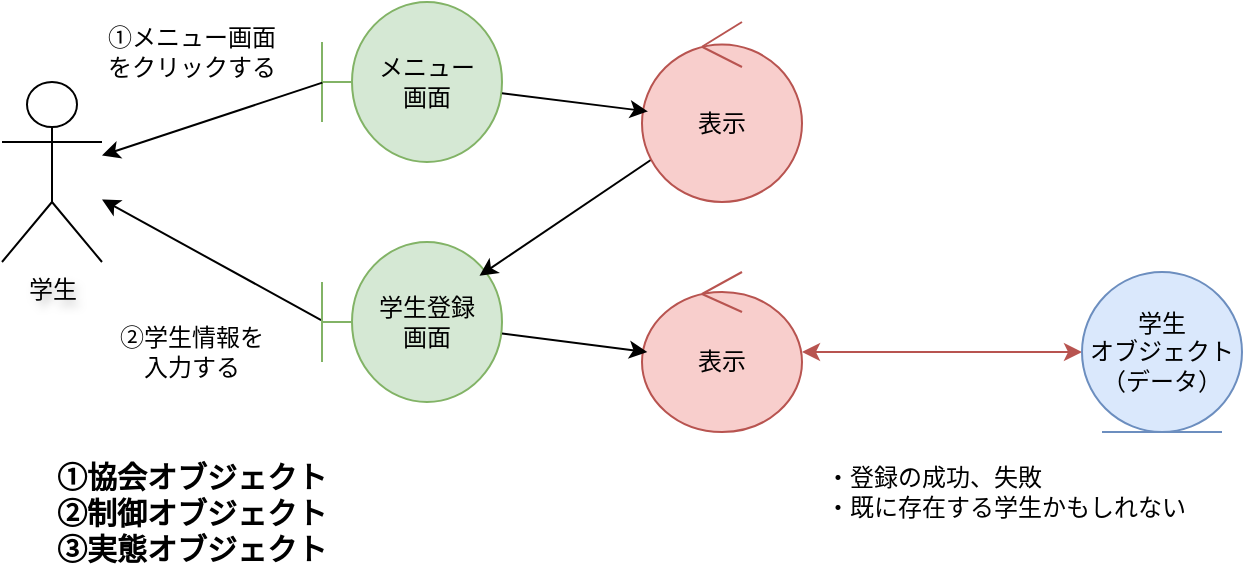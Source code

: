 <mxfile version="28.1.2">
  <diagram id="HSAGDHfYZZ9B9odIL1NB" name="ページ1">
    <mxGraphModel dx="786" dy="516" grid="1" gridSize="10" guides="1" tooltips="1" connect="1" arrows="1" fold="1" page="1" pageScale="1" pageWidth="827" pageHeight="1169" math="0" shadow="0">
      <root>
        <mxCell id="0" />
        <mxCell id="1" parent="0" />
        <mxCell id="L5Df6_gAdY2cinXBBK4M-7" style="rounded=0;orthogonalLoop=1;jettySize=auto;html=1;exitX=-0.005;exitY=0.488;exitDx=0;exitDy=0;exitPerimeter=0;" edge="1" parent="1" source="L5Df6_gAdY2cinXBBK4M-5" target="L5Df6_gAdY2cinXBBK4M-3">
          <mxGeometry relative="1" as="geometry" />
        </mxCell>
        <mxCell id="L5Df6_gAdY2cinXBBK4M-3" value="学生" style="shape=umlActor;verticalLabelPosition=bottom;verticalAlign=top;html=1;direction=east;horizontal=1;rotation=0;labelPosition=center;align=center;textShadow=1;" vertex="1" parent="1">
          <mxGeometry x="30" y="210" width="50" height="90" as="geometry" />
        </mxCell>
        <mxCell id="L5Df6_gAdY2cinXBBK4M-4" value="メニュー&lt;div&gt;画面&lt;/div&gt;" style="shape=umlBoundary;whiteSpace=wrap;html=1;fillColor=#d5e8d4;strokeColor=#82b366;" vertex="1" parent="1">
          <mxGeometry x="190" y="170" width="90" height="80" as="geometry" />
        </mxCell>
        <mxCell id="L5Df6_gAdY2cinXBBK4M-5" value="学生登録&lt;div&gt;画面&lt;/div&gt;" style="shape=umlBoundary;whiteSpace=wrap;html=1;fillColor=#d5e8d4;strokeColor=#82b366;" vertex="1" parent="1">
          <mxGeometry x="190" y="290" width="90" height="80" as="geometry" />
        </mxCell>
        <mxCell id="L5Df6_gAdY2cinXBBK4M-6" style="rounded=0;orthogonalLoop=1;jettySize=auto;html=1;exitX=0.002;exitY=0.504;exitDx=0;exitDy=0;exitPerimeter=0;" edge="1" parent="1" source="L5Df6_gAdY2cinXBBK4M-4" target="L5Df6_gAdY2cinXBBK4M-3">
          <mxGeometry relative="1" as="geometry" />
        </mxCell>
        <mxCell id="L5Df6_gAdY2cinXBBK4M-8" value="①メニュー画面をクリックする" style="text;strokeColor=none;align=center;fillColor=none;html=1;verticalAlign=middle;whiteSpace=wrap;rounded=0;" vertex="1" parent="1">
          <mxGeometry x="80" y="180" width="90" height="30" as="geometry" />
        </mxCell>
        <mxCell id="L5Df6_gAdY2cinXBBK4M-9" value="②学生情報を&lt;div&gt;入力する&lt;/div&gt;" style="text;strokeColor=none;align=center;fillColor=none;html=1;verticalAlign=middle;whiteSpace=wrap;rounded=0;" vertex="1" parent="1">
          <mxGeometry x="80" y="330" width="90" height="30" as="geometry" />
        </mxCell>
        <mxCell id="L5Df6_gAdY2cinXBBK4M-12" style="rounded=0;orthogonalLoop=1;jettySize=auto;html=1;entryX=0.875;entryY=0.211;entryDx=0;entryDy=0;entryPerimeter=0;" edge="1" parent="1" source="L5Df6_gAdY2cinXBBK4M-10" target="L5Df6_gAdY2cinXBBK4M-5">
          <mxGeometry relative="1" as="geometry">
            <mxPoint x="370" y="310" as="targetPoint" />
          </mxGeometry>
        </mxCell>
        <mxCell id="L5Df6_gAdY2cinXBBK4M-10" value="表示" style="ellipse;shape=umlControl;whiteSpace=wrap;html=1;fillColor=#f8cecc;strokeColor=#b85450;" vertex="1" parent="1">
          <mxGeometry x="350" y="180" width="80" height="90" as="geometry" />
        </mxCell>
        <mxCell id="L5Df6_gAdY2cinXBBK4M-11" style="rounded=0;orthogonalLoop=1;jettySize=auto;html=1;entryX=0.037;entryY=0.497;entryDx=0;entryDy=0;entryPerimeter=0;" edge="1" parent="1" source="L5Df6_gAdY2cinXBBK4M-4" target="L5Df6_gAdY2cinXBBK4M-10">
          <mxGeometry relative="1" as="geometry" />
        </mxCell>
        <mxCell id="L5Df6_gAdY2cinXBBK4M-13" value="表示" style="ellipse;shape=umlControl;whiteSpace=wrap;html=1;fillColor=#f8cecc;strokeColor=#b85450;" vertex="1" parent="1">
          <mxGeometry x="350" y="305" width="80" height="80" as="geometry" />
        </mxCell>
        <mxCell id="L5Df6_gAdY2cinXBBK4M-14" style="rounded=0;orthogonalLoop=1;jettySize=auto;html=1;entryX=0.033;entryY=0.5;entryDx=0;entryDy=0;entryPerimeter=0;" edge="1" parent="1" source="L5Df6_gAdY2cinXBBK4M-5" target="L5Df6_gAdY2cinXBBK4M-13">
          <mxGeometry relative="1" as="geometry" />
        </mxCell>
        <mxCell id="L5Df6_gAdY2cinXBBK4M-16" style="rounded=0;orthogonalLoop=1;jettySize=auto;html=1;startArrow=classic;startFill=1;fontColor=default;labelBorderColor=none;fillColor=#f8cecc;strokeColor=#b85450;" edge="1" parent="1" source="L5Df6_gAdY2cinXBBK4M-15" target="L5Df6_gAdY2cinXBBK4M-13">
          <mxGeometry relative="1" as="geometry" />
        </mxCell>
        <mxCell id="L5Df6_gAdY2cinXBBK4M-15" value="学生&lt;div&gt;オブジェクト&lt;/div&gt;&lt;div&gt;（データ）&lt;/div&gt;" style="ellipse;shape=umlEntity;whiteSpace=wrap;html=1;fillColor=#dae8fc;strokeColor=#6c8ebf;" vertex="1" parent="1">
          <mxGeometry x="570" y="305" width="80" height="80" as="geometry" />
        </mxCell>
        <mxCell id="L5Df6_gAdY2cinXBBK4M-17" value="・登録の成功、失敗&lt;div&gt;・既に存在する学生かもしれない&lt;/div&gt;" style="text;strokeColor=none;align=left;fillColor=none;html=1;verticalAlign=middle;whiteSpace=wrap;rounded=0;" vertex="1" parent="1">
          <mxGeometry x="440" y="400" width="190" height="30" as="geometry" />
        </mxCell>
        <mxCell id="L5Df6_gAdY2cinXBBK4M-18" value="①協会オブジェクト&lt;div&gt;②制御オブジェクト&lt;/div&gt;&lt;div&gt;③実態オブジェクト&lt;/div&gt;" style="text;strokeColor=none;align=center;fillColor=none;html=1;verticalAlign=middle;whiteSpace=wrap;rounded=0;fontStyle=1;fontSize=15;" vertex="1" parent="1">
          <mxGeometry x="30" y="410" width="190" height="30" as="geometry" />
        </mxCell>
      </root>
    </mxGraphModel>
  </diagram>
</mxfile>

